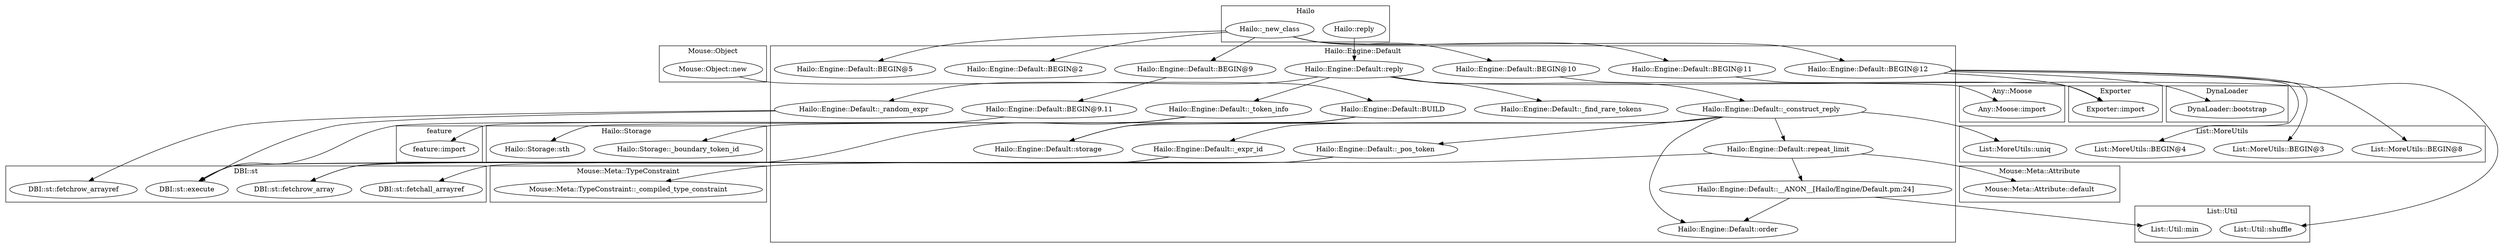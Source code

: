 digraph {
graph [overlap=false]
subgraph cluster_Mouse_Meta_Attribute {
	label="Mouse::Meta::Attribute";
	"Mouse::Meta::Attribute::default";
}
subgraph cluster_feature {
	label="feature";
	"feature::import";
}
subgraph cluster_List_Util {
	label="List::Util";
	"List::Util::shuffle";
	"List::Util::min";
}
subgraph cluster_DynaLoader {
	label="DynaLoader";
	"DynaLoader::bootstrap";
}
subgraph cluster_List_MoreUtils {
	label="List::MoreUtils";
	"List::MoreUtils::BEGIN@4";
	"List::MoreUtils::BEGIN@3";
	"List::MoreUtils::uniq";
	"List::MoreUtils::BEGIN@8";
}
subgraph cluster_Mouse_Meta_TypeConstraint {
	label="Mouse::Meta::TypeConstraint";
	"Mouse::Meta::TypeConstraint::_compiled_type_constraint";
}
subgraph cluster_Any_Moose {
	label="Any::Moose";
	"Any::Moose::import";
}
subgraph cluster_Hailo {
	label="Hailo";
	"Hailo::reply";
	"Hailo::_new_class";
}
subgraph cluster_Hailo_Storage {
	label="Hailo::Storage";
	"Hailo::Storage::sth";
	"Hailo::Storage::_boundary_token_id";
}
subgraph cluster_Mouse_Object {
	label="Mouse::Object";
	"Mouse::Object::new";
}
subgraph cluster_Exporter {
	label="Exporter";
	"Exporter::import";
}
subgraph cluster_Hailo_Engine_Default {
	label="Hailo::Engine::Default";
	"Hailo::Engine::Default::reply";
	"Hailo::Engine::Default::BEGIN@5";
	"Hailo::Engine::Default::_find_rare_tokens";
	"Hailo::Engine::Default::_token_info";
	"Hailo::Engine::Default::_random_expr";
	"Hailo::Engine::Default::BEGIN@10";
	"Hailo::Engine::Default::_pos_token";
	"Hailo::Engine::Default::BEGIN@2";
	"Hailo::Engine::Default::order";
	"Hailo::Engine::Default::BEGIN@9.11";
	"Hailo::Engine::Default::BEGIN@9";
	"Hailo::Engine::Default::BUILD";
	"Hailo::Engine::Default::_construct_reply";
	"Hailo::Engine::Default::__ANON__[Hailo/Engine/Default.pm:24]";
	"Hailo::Engine::Default::_expr_id";
	"Hailo::Engine::Default::storage";
	"Hailo::Engine::Default::BEGIN@11";
	"Hailo::Engine::Default::BEGIN@12";
	"Hailo::Engine::Default::repeat_limit";
}
subgraph cluster_DBI_st {
	label="DBI::st";
	"DBI::st::fetchrow_array";
	"DBI::st::fetchall_arrayref";
	"DBI::st::execute";
	"DBI::st::fetchrow_arrayref";
}
"Hailo::Engine::Default::BUILD" -> "Hailo::Storage::sth";
"Hailo::Engine::Default::BEGIN@12" -> "List::MoreUtils::BEGIN@8";
"Hailo::Engine::Default::__ANON__[Hailo/Engine/Default.pm:24]" -> "List::Util::min";
"Hailo::Engine::Default::BEGIN@12" -> "List::MoreUtils::BEGIN@4";
"Hailo::Engine::Default::_pos_token" -> "DBI::st::fetchall_arrayref";
"Hailo::Engine::Default::repeat_limit" -> "Mouse::Meta::Attribute::default";
"Hailo::_new_class" -> "Hailo::Engine::Default::BEGIN@9";
"Mouse::Object::new" -> "Hailo::Engine::Default::BUILD";
"Hailo::Engine::Default::BEGIN@11" -> "Exporter::import";
"Hailo::Engine::Default::BEGIN@12" -> "Exporter::import";
"Hailo::Engine::Default::_construct_reply" -> "Hailo::Engine::Default::storage";
"Hailo::Engine::Default::BUILD" -> "Hailo::Engine::Default::storage";
"Hailo::Engine::Default::BEGIN@12" -> "DynaLoader::bootstrap";
"Hailo::Engine::Default::repeat_limit" -> "Mouse::Meta::TypeConstraint::_compiled_type_constraint";
"Hailo::Engine::Default::BEGIN@10" -> "Any::Moose::import";
"Hailo::reply" -> "Hailo::Engine::Default::reply";
"Hailo::Engine::Default::reply" -> "Hailo::Engine::Default::_random_expr";
"Hailo::Engine::Default::_construct_reply" -> "List::MoreUtils::uniq";
"Hailo::_new_class" -> "Hailo::Engine::Default::BEGIN@2";
"Hailo::Engine::Default::_construct_reply" -> "Hailo::Engine::Default::order";
"Hailo::Engine::Default::__ANON__[Hailo/Engine/Default.pm:24]" -> "Hailo::Engine::Default::order";
"Hailo::Engine::Default::_token_info" -> "DBI::st::fetchrow_array";
"Hailo::Engine::Default::_expr_id" -> "DBI::st::fetchrow_array";
"Hailo::Engine::Default::BEGIN@9.11" -> "feature::import";
"Hailo::Engine::Default::repeat_limit" -> "Hailo::Engine::Default::__ANON__[Hailo/Engine/Default.pm:24]";
"Hailo::Engine::Default::_construct_reply" -> "Hailo::Engine::Default::_expr_id";
"Hailo::_new_class" -> "Hailo::Engine::Default::BEGIN@12";
"Hailo::_new_class" -> "Hailo::Engine::Default::BEGIN@5";
"Hailo::Engine::Default::reply" -> "Hailo::Engine::Default::_find_rare_tokens";
"Hailo::Engine::Default::reply" -> "Hailo::Engine::Default::_token_info";
"Hailo::_new_class" -> "Hailo::Engine::Default::BEGIN@10";
"Hailo::Engine::Default::reply" -> "List::Util::shuffle";
"Hailo::_new_class" -> "Hailo::Engine::Default::BEGIN@11";
"Hailo::Engine::Default::_random_expr" -> "DBI::st::fetchrow_arrayref";
"Hailo::Engine::Default::_construct_reply" -> "Hailo::Engine::Default::_pos_token";
"Hailo::Engine::Default::_random_expr" -> "DBI::st::execute";
"Hailo::Engine::Default::_token_info" -> "DBI::st::execute";
"Hailo::Engine::Default::_pos_token" -> "DBI::st::execute";
"Hailo::Engine::Default::_expr_id" -> "DBI::st::execute";
"Hailo::Engine::Default::BEGIN@9" -> "Hailo::Engine::Default::BEGIN@9.11";
"Hailo::Engine::Default::_construct_reply" -> "Hailo::Storage::_boundary_token_id";
"Hailo::Engine::Default::reply" -> "Hailo::Engine::Default::_construct_reply";
"Hailo::Engine::Default::BEGIN@12" -> "List::MoreUtils::BEGIN@3";
"Hailo::Engine::Default::_construct_reply" -> "Hailo::Engine::Default::repeat_limit";
}

